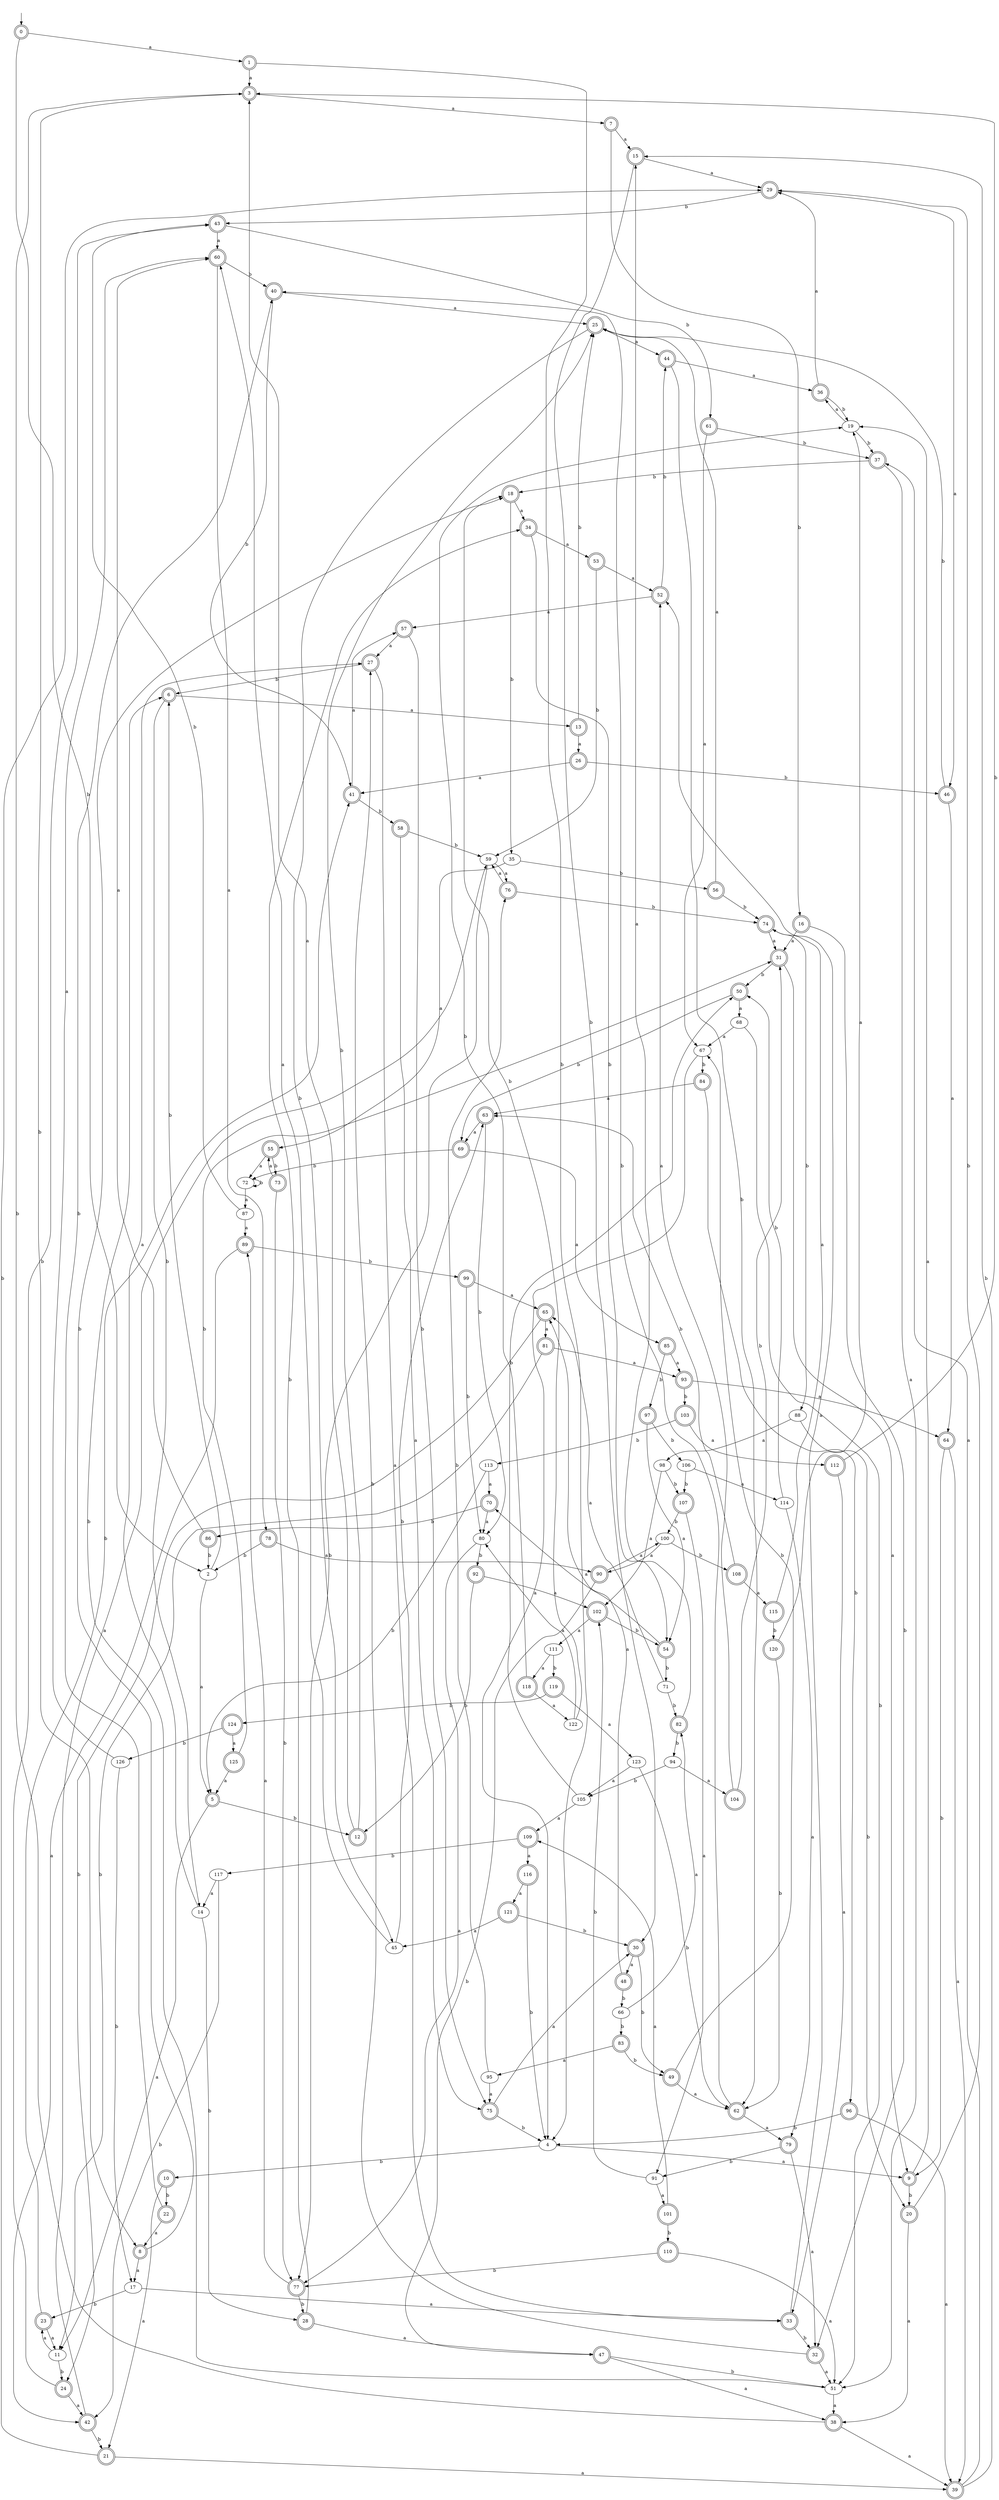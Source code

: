 digraph RandomDFA {
  __start0 [label="", shape=none];
  __start0 -> 0 [label=""];
  0 [shape=circle] [shape=doublecircle]
  0 -> 1 [label="a"]
  0 -> 2 [label="b"]
  1 [shape=doublecircle]
  1 -> 3 [label="a"]
  1 -> 4 [label="b"]
  2
  2 -> 5 [label="a"]
  2 -> 6 [label="b"]
  3 [shape=doublecircle]
  3 -> 7 [label="a"]
  3 -> 8 [label="b"]
  4
  4 -> 9 [label="a"]
  4 -> 10 [label="b"]
  5 [shape=doublecircle]
  5 -> 11 [label="a"]
  5 -> 12 [label="b"]
  6 [shape=doublecircle]
  6 -> 13 [label="a"]
  6 -> 14 [label="b"]
  7 [shape=doublecircle]
  7 -> 15 [label="a"]
  7 -> 16 [label="b"]
  8 [shape=doublecircle]
  8 -> 17 [label="a"]
  8 -> 18 [label="b"]
  9 [shape=doublecircle]
  9 -> 19 [label="a"]
  9 -> 20 [label="b"]
  10 [shape=doublecircle]
  10 -> 21 [label="a"]
  10 -> 22 [label="b"]
  11
  11 -> 23 [label="a"]
  11 -> 24 [label="b"]
  12 [shape=doublecircle]
  12 -> 3 [label="a"]
  12 -> 25 [label="b"]
  13 [shape=doublecircle]
  13 -> 26 [label="a"]
  13 -> 25 [label="b"]
  14
  14 -> 27 [label="a"]
  14 -> 28 [label="b"]
  15 [shape=doublecircle]
  15 -> 29 [label="a"]
  15 -> 30 [label="b"]
  16 [shape=doublecircle]
  16 -> 31 [label="a"]
  16 -> 32 [label="b"]
  17
  17 -> 33 [label="a"]
  17 -> 23 [label="b"]
  18 [shape=doublecircle]
  18 -> 34 [label="a"]
  18 -> 35 [label="b"]
  19
  19 -> 36 [label="a"]
  19 -> 37 [label="b"]
  20 [shape=doublecircle]
  20 -> 38 [label="a"]
  20 -> 29 [label="b"]
  21 [shape=doublecircle]
  21 -> 39 [label="a"]
  21 -> 29 [label="b"]
  22 [shape=doublecircle]
  22 -> 8 [label="a"]
  22 -> 40 [label="b"]
  23 [shape=doublecircle]
  23 -> 11 [label="a"]
  23 -> 41 [label="b"]
  24 [shape=doublecircle]
  24 -> 42 [label="a"]
  24 -> 43 [label="b"]
  25 [shape=doublecircle]
  25 -> 44 [label="a"]
  25 -> 45 [label="b"]
  26 [shape=doublecircle]
  26 -> 41 [label="a"]
  26 -> 46 [label="b"]
  27 [shape=doublecircle]
  27 -> 33 [label="a"]
  27 -> 6 [label="b"]
  28 [shape=doublecircle]
  28 -> 47 [label="a"]
  28 -> 34 [label="b"]
  29 [shape=doublecircle]
  29 -> 46 [label="a"]
  29 -> 43 [label="b"]
  30 [shape=doublecircle]
  30 -> 48 [label="a"]
  30 -> 49 [label="b"]
  31 [shape=doublecircle]
  31 -> 9 [label="a"]
  31 -> 50 [label="b"]
  32 [shape=doublecircle]
  32 -> 51 [label="a"]
  32 -> 27 [label="b"]
  33 [shape=doublecircle]
  33 -> 52 [label="a"]
  33 -> 32 [label="b"]
  34 [shape=doublecircle]
  34 -> 53 [label="a"]
  34 -> 54 [label="b"]
  35
  35 -> 55 [label="a"]
  35 -> 56 [label="b"]
  36 [shape=doublecircle]
  36 -> 29 [label="a"]
  36 -> 19 [label="b"]
  37 [shape=doublecircle]
  37 -> 51 [label="a"]
  37 -> 18 [label="b"]
  38 [shape=doublecircle]
  38 -> 39 [label="a"]
  38 -> 3 [label="b"]
  39 [shape=doublecircle]
  39 -> 37 [label="a"]
  39 -> 15 [label="b"]
  40 [shape=doublecircle]
  40 -> 25 [label="a"]
  40 -> 41 [label="b"]
  41 [shape=doublecircle]
  41 -> 57 [label="a"]
  41 -> 58 [label="b"]
  42 [shape=doublecircle]
  42 -> 59 [label="a"]
  42 -> 21 [label="b"]
  43 [shape=doublecircle]
  43 -> 60 [label="a"]
  43 -> 61 [label="b"]
  44 [shape=doublecircle]
  44 -> 36 [label="a"]
  44 -> 62 [label="b"]
  45
  45 -> 60 [label="a"]
  45 -> 63 [label="b"]
  46 [shape=doublecircle]
  46 -> 64 [label="a"]
  46 -> 25 [label="b"]
  47 [shape=doublecircle]
  47 -> 38 [label="a"]
  47 -> 51 [label="b"]
  48 [shape=doublecircle]
  48 -> 65 [label="a"]
  48 -> 66 [label="b"]
  49 [shape=doublecircle]
  49 -> 62 [label="a"]
  49 -> 67 [label="b"]
  50 [shape=doublecircle]
  50 -> 68 [label="a"]
  50 -> 69 [label="b"]
  51
  51 -> 38 [label="a"]
  51 -> 6 [label="b"]
  52 [shape=doublecircle]
  52 -> 57 [label="a"]
  52 -> 44 [label="b"]
  53 [shape=doublecircle]
  53 -> 52 [label="a"]
  53 -> 59 [label="b"]
  54 [shape=doublecircle]
  54 -> 70 [label="a"]
  54 -> 71 [label="b"]
  55 [shape=doublecircle]
  55 -> 72 [label="a"]
  55 -> 73 [label="b"]
  56 [shape=doublecircle]
  56 -> 25 [label="a"]
  56 -> 74 [label="b"]
  57 [shape=doublecircle]
  57 -> 27 [label="a"]
  57 -> 75 [label="b"]
  58 [shape=doublecircle]
  58 -> 75 [label="a"]
  58 -> 59 [label="b"]
  59
  59 -> 76 [label="a"]
  59 -> 77 [label="b"]
  60 [shape=doublecircle]
  60 -> 78 [label="a"]
  60 -> 40 [label="b"]
  61 [shape=doublecircle]
  61 -> 67 [label="a"]
  61 -> 37 [label="b"]
  62 [shape=doublecircle]
  62 -> 79 [label="a"]
  62 -> 40 [label="b"]
  63 [shape=doublecircle]
  63 -> 69 [label="a"]
  63 -> 80 [label="b"]
  64 [shape=doublecircle]
  64 -> 39 [label="a"]
  64 -> 9 [label="b"]
  65 [shape=doublecircle]
  65 -> 81 [label="a"]
  65 -> 24 [label="b"]
  66
  66 -> 82 [label="a"]
  66 -> 83 [label="b"]
  67
  67 -> 4 [label="a"]
  67 -> 84 [label="b"]
  68
  68 -> 67 [label="a"]
  68 -> 51 [label="b"]
  69 [shape=doublecircle]
  69 -> 85 [label="a"]
  69 -> 72 [label="b"]
  70 [shape=doublecircle]
  70 -> 80 [label="a"]
  70 -> 86 [label="b"]
  71
  71 -> 65 [label="a"]
  71 -> 82 [label="b"]
  72
  72 -> 87 [label="a"]
  72 -> 72 [label="b"]
  73 [shape=doublecircle]
  73 -> 55 [label="a"]
  73 -> 77 [label="b"]
  74 [shape=doublecircle]
  74 -> 31 [label="a"]
  74 -> 88 [label="b"]
  75 [shape=doublecircle]
  75 -> 30 [label="a"]
  75 -> 4 [label="b"]
  76 [shape=doublecircle]
  76 -> 59 [label="a"]
  76 -> 74 [label="b"]
  77 [shape=doublecircle]
  77 -> 89 [label="a"]
  77 -> 28 [label="b"]
  78 [shape=doublecircle]
  78 -> 90 [label="a"]
  78 -> 2 [label="b"]
  79 [shape=doublecircle]
  79 -> 32 [label="a"]
  79 -> 91 [label="b"]
  80
  80 -> 77 [label="a"]
  80 -> 92 [label="b"]
  81 [shape=doublecircle]
  81 -> 93 [label="a"]
  81 -> 11 [label="b"]
  82 [shape=doublecircle]
  82 -> 15 [label="a"]
  82 -> 94 [label="b"]
  83 [shape=doublecircle]
  83 -> 95 [label="a"]
  83 -> 49 [label="b"]
  84 [shape=doublecircle]
  84 -> 63 [label="a"]
  84 -> 96 [label="b"]
  85 [shape=doublecircle]
  85 -> 93 [label="a"]
  85 -> 97 [label="b"]
  86 [shape=doublecircle]
  86 -> 60 [label="a"]
  86 -> 2 [label="b"]
  87
  87 -> 89 [label="a"]
  87 -> 43 [label="b"]
  88
  88 -> 98 [label="a"]
  88 -> 20 [label="b"]
  89 [shape=doublecircle]
  89 -> 42 [label="a"]
  89 -> 99 [label="b"]
  90 [shape=doublecircle]
  90 -> 100 [label="a"]
  90 -> 47 [label="b"]
  91
  91 -> 101 [label="a"]
  91 -> 102 [label="b"]
  92 [shape=doublecircle]
  92 -> 102 [label="a"]
  92 -> 12 [label="b"]
  93 [shape=doublecircle]
  93 -> 64 [label="a"]
  93 -> 103 [label="b"]
  94
  94 -> 104 [label="a"]
  94 -> 105 [label="b"]
  95
  95 -> 75 [label="a"]
  95 -> 76 [label="b"]
  96 [shape=doublecircle]
  96 -> 39 [label="a"]
  96 -> 4 [label="b"]
  97 [shape=doublecircle]
  97 -> 54 [label="a"]
  97 -> 106 [label="b"]
  98
  98 -> 102 [label="a"]
  98 -> 107 [label="b"]
  99 [shape=doublecircle]
  99 -> 65 [label="a"]
  99 -> 80 [label="b"]
  100
  100 -> 90 [label="a"]
  100 -> 108 [label="b"]
  101 [shape=doublecircle]
  101 -> 109 [label="a"]
  101 -> 110 [label="b"]
  102 [shape=doublecircle]
  102 -> 111 [label="a"]
  102 -> 54 [label="b"]
  103 [shape=doublecircle]
  103 -> 112 [label="a"]
  103 -> 113 [label="b"]
  104 [shape=doublecircle]
  104 -> 52 [label="a"]
  104 -> 31 [label="b"]
  105
  105 -> 109 [label="a"]
  105 -> 50 [label="b"]
  106
  106 -> 114 [label="a"]
  106 -> 107 [label="b"]
  107 [shape=doublecircle]
  107 -> 91 [label="a"]
  107 -> 100 [label="b"]
  108 [shape=doublecircle]
  108 -> 115 [label="a"]
  108 -> 63 [label="b"]
  109 [shape=doublecircle]
  109 -> 116 [label="a"]
  109 -> 117 [label="b"]
  110 [shape=doublecircle]
  110 -> 51 [label="a"]
  110 -> 77 [label="b"]
  111
  111 -> 118 [label="a"]
  111 -> 119 [label="b"]
  112 [shape=doublecircle]
  112 -> 33 [label="a"]
  112 -> 3 [label="b"]
  113
  113 -> 70 [label="a"]
  113 -> 5 [label="b"]
  114
  114 -> 79 [label="a"]
  114 -> 50 [label="b"]
  115 [shape=doublecircle]
  115 -> 74 [label="a"]
  115 -> 120 [label="b"]
  116 [shape=doublecircle]
  116 -> 121 [label="a"]
  116 -> 4 [label="b"]
  117
  117 -> 14 [label="a"]
  117 -> 42 [label="b"]
  118 [shape=doublecircle]
  118 -> 122 [label="a"]
  118 -> 19 [label="b"]
  119 [shape=doublecircle]
  119 -> 123 [label="a"]
  119 -> 124 [label="b"]
  120 [shape=doublecircle]
  120 -> 19 [label="a"]
  120 -> 62 [label="b"]
  121 [shape=doublecircle]
  121 -> 45 [label="a"]
  121 -> 30 [label="b"]
  122
  122 -> 80 [label="a"]
  122 -> 18 [label="b"]
  123
  123 -> 105 [label="a"]
  123 -> 62 [label="b"]
  124 [shape=doublecircle]
  124 -> 125 [label="a"]
  124 -> 126 [label="b"]
  125 [shape=doublecircle]
  125 -> 5 [label="a"]
  125 -> 31 [label="b"]
  126
  126 -> 60 [label="a"]
  126 -> 17 [label="b"]
}
